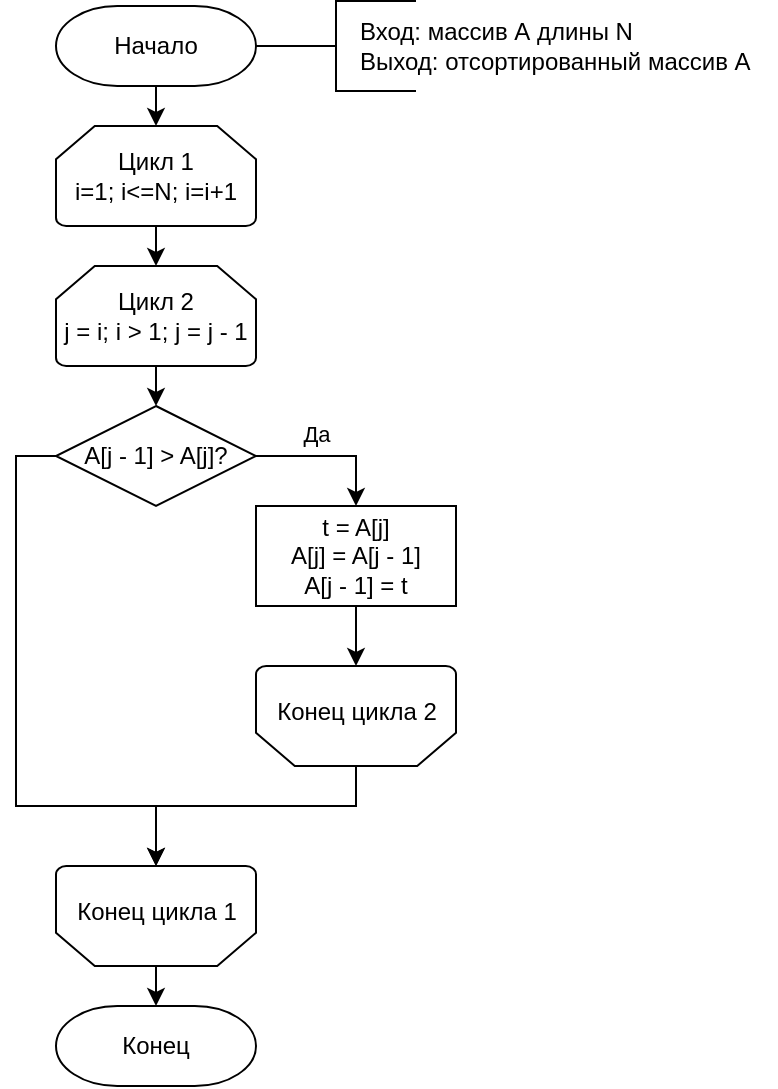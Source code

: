 <mxfile version="13.9.9" type="device"><diagram id="oNb7eK-aIAWoN0CblCTu" name="Страница 1"><mxGraphModel dx="920" dy="585" grid="1" gridSize="10" guides="1" tooltips="1" connect="1" arrows="1" fold="1" page="1" pageScale="1" pageWidth="827" pageHeight="1169" math="0" shadow="0"><root><mxCell id="0"/><mxCell id="1" parent="0"/><mxCell id="jpBUop--WAgyJfsyAzM6-3" style="edgeStyle=orthogonalEdgeStyle;rounded=0;orthogonalLoop=1;jettySize=auto;html=1;exitX=0.5;exitY=1;exitDx=0;exitDy=0;exitPerimeter=0;entryX=0.5;entryY=0;entryDx=0;entryDy=0;entryPerimeter=0;" edge="1" parent="1" source="jpBUop--WAgyJfsyAzM6-4" target="jpBUop--WAgyJfsyAzM6-6"><mxGeometry relative="1" as="geometry"/></mxCell><mxCell id="jpBUop--WAgyJfsyAzM6-4" value="Начало" style="strokeWidth=1;html=1;shape=mxgraph.flowchart.terminator;whiteSpace=wrap;" vertex="1" parent="1"><mxGeometry x="340" y="40" width="100" height="40" as="geometry"/></mxCell><mxCell id="jpBUop--WAgyJfsyAzM6-5" style="edgeStyle=orthogonalEdgeStyle;rounded=0;orthogonalLoop=1;jettySize=auto;html=1;exitX=0.5;exitY=1;exitDx=0;exitDy=0;exitPerimeter=0;entryX=0.5;entryY=0;entryDx=0;entryDy=0;entryPerimeter=0;" edge="1" parent="1" source="jpBUop--WAgyJfsyAzM6-6" target="jpBUop--WAgyJfsyAzM6-10"><mxGeometry relative="1" as="geometry"/></mxCell><mxCell id="jpBUop--WAgyJfsyAzM6-6" value="Цикл 1&lt;br&gt;i=1; i&amp;lt;=N; i=i+1" style="strokeWidth=1;html=1;shape=mxgraph.flowchart.loop_limit;whiteSpace=wrap;" vertex="1" parent="1"><mxGeometry x="340" y="100" width="100" height="50" as="geometry"/></mxCell><mxCell id="jpBUop--WAgyJfsyAzM6-7" value="" style="strokeWidth=1;html=1;shape=mxgraph.flowchart.annotation_2;align=left;labelPosition=right;pointerEvents=1;verticalLabelPosition=middle;verticalAlign=middle;" vertex="1" parent="1"><mxGeometry x="440" y="37.5" width="80" height="45" as="geometry"/></mxCell><mxCell id="jpBUop--WAgyJfsyAzM6-8" value="Вход: массив А длины N&lt;br&gt;Выход: отсортированный массив А" style="text;html=1;align=left;verticalAlign=middle;resizable=0;points=[];autosize=1;" vertex="1" parent="1"><mxGeometry x="490" y="45" width="210" height="30" as="geometry"/></mxCell><mxCell id="jpBUop--WAgyJfsyAzM6-9" style="edgeStyle=orthogonalEdgeStyle;rounded=0;orthogonalLoop=1;jettySize=auto;html=1;exitX=0.5;exitY=1;exitDx=0;exitDy=0;exitPerimeter=0;entryX=0.5;entryY=0;entryDx=0;entryDy=0;entryPerimeter=0;" edge="1" parent="1" source="jpBUop--WAgyJfsyAzM6-10" target="jpBUop--WAgyJfsyAzM6-14"><mxGeometry relative="1" as="geometry"/></mxCell><mxCell id="jpBUop--WAgyJfsyAzM6-10" value="Цикл 2&lt;br&gt;j = i; i &amp;gt; 1; j = j - 1" style="strokeWidth=1;html=1;shape=mxgraph.flowchart.loop_limit;whiteSpace=wrap;" vertex="1" parent="1"><mxGeometry x="340" y="170" width="100" height="50" as="geometry"/></mxCell><mxCell id="jpBUop--WAgyJfsyAzM6-11" style="edgeStyle=orthogonalEdgeStyle;rounded=0;orthogonalLoop=1;jettySize=auto;html=1;exitX=1;exitY=0.5;exitDx=0;exitDy=0;exitPerimeter=0;entryX=0.5;entryY=0;entryDx=0;entryDy=0;" edge="1" parent="1" source="jpBUop--WAgyJfsyAzM6-14" target="jpBUop--WAgyJfsyAzM6-15"><mxGeometry relative="1" as="geometry"/></mxCell><mxCell id="jpBUop--WAgyJfsyAzM6-12" value="Да" style="edgeLabel;html=1;align=center;verticalAlign=bottom;resizable=0;points=[];labelPosition=center;verticalLabelPosition=top;" vertex="1" connectable="0" parent="jpBUop--WAgyJfsyAzM6-11"><mxGeometry x="-0.2" y="3" relative="1" as="geometry"><mxPoint as="offset"/></mxGeometry></mxCell><mxCell id="jpBUop--WAgyJfsyAzM6-25" style="edgeStyle=orthogonalEdgeStyle;rounded=0;orthogonalLoop=1;jettySize=auto;html=1;exitX=0;exitY=0.5;exitDx=0;exitDy=0;exitPerimeter=0;entryX=0.5;entryY=1;entryDx=0;entryDy=0;entryPerimeter=0;" edge="1" parent="1" source="jpBUop--WAgyJfsyAzM6-14" target="jpBUop--WAgyJfsyAzM6-21"><mxGeometry relative="1" as="geometry"><Array as="points"><mxPoint x="320" y="265"/><mxPoint x="320" y="440"/><mxPoint x="390" y="440"/></Array></mxGeometry></mxCell><mxCell id="jpBUop--WAgyJfsyAzM6-14" value="A[j - 1] &amp;gt; A[j]?" style="strokeWidth=1;html=1;shape=mxgraph.flowchart.decision;whiteSpace=wrap;align=center;" vertex="1" parent="1"><mxGeometry x="340" y="240" width="100" height="50" as="geometry"/></mxCell><mxCell id="jpBUop--WAgyJfsyAzM6-24" style="edgeStyle=orthogonalEdgeStyle;rounded=0;orthogonalLoop=1;jettySize=auto;html=1;exitX=0.5;exitY=1;exitDx=0;exitDy=0;entryX=0.5;entryY=1;entryDx=0;entryDy=0;entryPerimeter=0;" edge="1" parent="1" source="jpBUop--WAgyJfsyAzM6-15" target="jpBUop--WAgyJfsyAzM6-18"><mxGeometry relative="1" as="geometry"/></mxCell><mxCell id="jpBUop--WAgyJfsyAzM6-15" value="t = A[j]&lt;br&gt;A[j] = A[j - 1]&lt;br&gt;A[j - 1] = t" style="rounded=0;whiteSpace=wrap;html=1;absoluteArcSize=1;arcSize=14;strokeWidth=1;align=center;" vertex="1" parent="1"><mxGeometry x="440" y="290" width="100" height="50" as="geometry"/></mxCell><mxCell id="jpBUop--WAgyJfsyAzM6-17" style="edgeStyle=orthogonalEdgeStyle;rounded=0;orthogonalLoop=1;jettySize=auto;html=1;exitX=0.5;exitY=0;exitDx=0;exitDy=0;exitPerimeter=0;entryX=0.5;entryY=1;entryDx=0;entryDy=0;entryPerimeter=0;startArrow=none;startFill=0;endArrow=classic;endFill=1;" edge="1" parent="1" source="jpBUop--WAgyJfsyAzM6-18" target="jpBUop--WAgyJfsyAzM6-21"><mxGeometry relative="1" as="geometry"><Array as="points"><mxPoint x="490" y="440"/><mxPoint x="390" y="440"/></Array></mxGeometry></mxCell><mxCell id="jpBUop--WAgyJfsyAzM6-18" value="" style="strokeWidth=1;html=1;shape=mxgraph.flowchart.loop_limit;whiteSpace=wrap;rounded=0;align=center;rotation=-180;" vertex="1" parent="1"><mxGeometry x="440" y="370" width="100" height="50" as="geometry"/></mxCell><mxCell id="jpBUop--WAgyJfsyAzM6-19" value="Конец цикла 2" style="text;html=1;align=center;verticalAlign=middle;resizable=0;points=[];autosize=1;" vertex="1" parent="1"><mxGeometry x="440" y="383" width="100" height="20" as="geometry"/></mxCell><mxCell id="jpBUop--WAgyJfsyAzM6-20" style="edgeStyle=orthogonalEdgeStyle;rounded=0;orthogonalLoop=1;jettySize=auto;html=1;exitX=0.5;exitY=0;exitDx=0;exitDy=0;exitPerimeter=0;entryX=0.5;entryY=0;entryDx=0;entryDy=0;entryPerimeter=0;startArrow=none;startFill=0;endArrow=classic;endFill=1;" edge="1" parent="1" source="jpBUop--WAgyJfsyAzM6-21" target="jpBUop--WAgyJfsyAzM6-23"><mxGeometry relative="1" as="geometry"/></mxCell><mxCell id="jpBUop--WAgyJfsyAzM6-21" value="" style="strokeWidth=1;html=1;shape=mxgraph.flowchart.loop_limit;whiteSpace=wrap;rounded=0;align=center;rotation=-180;" vertex="1" parent="1"><mxGeometry x="340" y="470" width="100" height="50" as="geometry"/></mxCell><mxCell id="jpBUop--WAgyJfsyAzM6-22" value="Конец цикла 1" style="text;html=1;align=center;verticalAlign=middle;resizable=0;points=[];autosize=1;" vertex="1" parent="1"><mxGeometry x="340" y="483" width="100" height="20" as="geometry"/></mxCell><mxCell id="jpBUop--WAgyJfsyAzM6-23" value="Конец" style="strokeWidth=1;html=1;shape=mxgraph.flowchart.terminator;whiteSpace=wrap;" vertex="1" parent="1"><mxGeometry x="340" y="540" width="100" height="40" as="geometry"/></mxCell></root></mxGraphModel></diagram></mxfile>